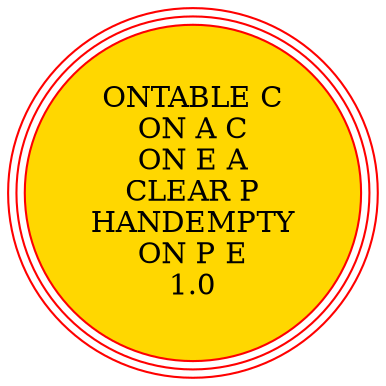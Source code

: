 digraph {
"ONTABLE C\nON A C\nON E A\nCLEAR P\nHANDEMPTY\nON P E\n1.0\n" [shape=circle, style=filled color=red, fillcolor=gold, peripheries=3];
"ONTABLE C\nON A C\nON E A\nCLEAR P\nHANDEMPTY\nON P E\n1.0\n" [shape=circle, style=filled color=red, fillcolor=gold, peripheries=3];
}
